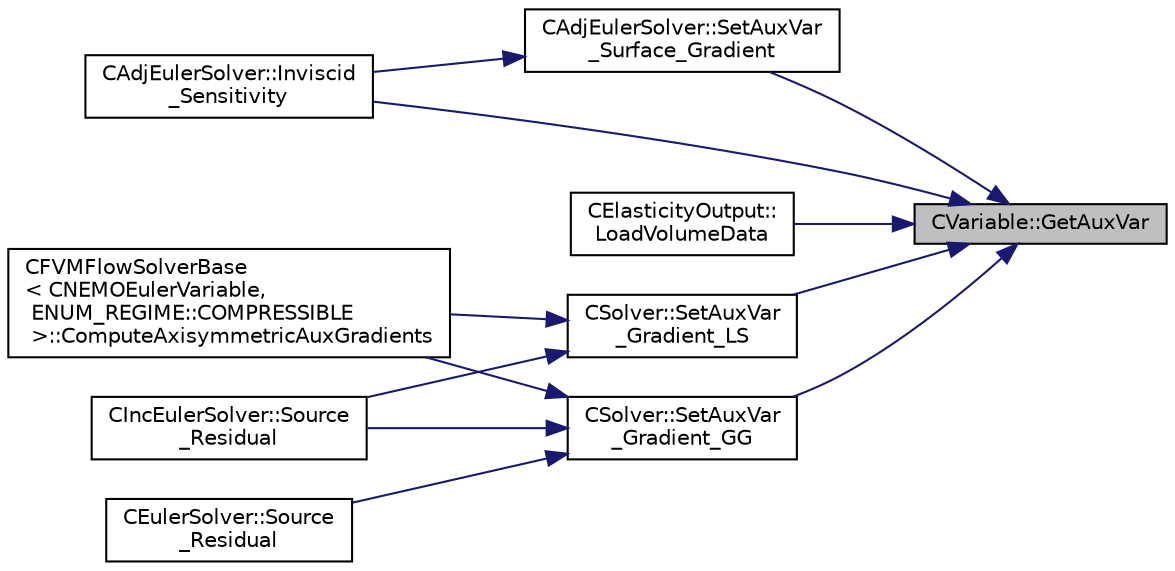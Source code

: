 digraph "CVariable::GetAuxVar"
{
 // LATEX_PDF_SIZE
  edge [fontname="Helvetica",fontsize="10",labelfontname="Helvetica",labelfontsize="10"];
  node [fontname="Helvetica",fontsize="10",shape=record];
  rankdir="RL";
  Node1 [label="CVariable::GetAuxVar",height=0.2,width=0.4,color="black", fillcolor="grey75", style="filled", fontcolor="black",tooltip="Get the entire Aux matrix of the problem."];
  Node1 -> Node2 [dir="back",color="midnightblue",fontsize="10",style="solid",fontname="Helvetica"];
  Node2 [label="CAdjEulerSolver::Inviscid\l_Sensitivity",height=0.2,width=0.4,color="black", fillcolor="white", style="filled",URL="$classCAdjEulerSolver.html#aa87a2220c946b47cb35c395c035f96e5",tooltip="Compute the inviscid sensitivity of the functional."];
  Node1 -> Node3 [dir="back",color="midnightblue",fontsize="10",style="solid",fontname="Helvetica"];
  Node3 [label="CElasticityOutput::\lLoadVolumeData",height=0.2,width=0.4,color="black", fillcolor="white", style="filled",URL="$classCElasticityOutput.html#ab828cb305a9dfee66765b1226b45edfc",tooltip="Set the values of the volume output fields for a point."];
  Node1 -> Node4 [dir="back",color="midnightblue",fontsize="10",style="solid",fontname="Helvetica"];
  Node4 [label="CSolver::SetAuxVar\l_Gradient_GG",height=0.2,width=0.4,color="black", fillcolor="white", style="filled",URL="$classCSolver.html#a9236bef5eff20a24377ff3b794556ff6",tooltip="Compute the Green-Gauss gradient of the auxiliary variable."];
  Node4 -> Node5 [dir="back",color="midnightblue",fontsize="10",style="solid",fontname="Helvetica"];
  Node5 [label="CFVMFlowSolverBase\l\< CNEMOEulerVariable,\l ENUM_REGIME::COMPRESSIBLE\l \>::ComputeAxisymmetricAuxGradients",height=0.2,width=0.4,color="black", fillcolor="white", style="filled",URL="$classCFVMFlowSolverBase.html#abf2b71342ca88b29bf8569f21f0c0ca3",tooltip="Computes and sets the required auxilliary vars (and gradients) for axisymmetric flow."];
  Node4 -> Node6 [dir="back",color="midnightblue",fontsize="10",style="solid",fontname="Helvetica"];
  Node6 [label="CIncEulerSolver::Source\l_Residual",height=0.2,width=0.4,color="black", fillcolor="white", style="filled",URL="$classCIncEulerSolver.html#a5f9ced3a85731749b16d6f1bac9460f6",tooltip="Source term integration."];
  Node4 -> Node7 [dir="back",color="midnightblue",fontsize="10",style="solid",fontname="Helvetica"];
  Node7 [label="CEulerSolver::Source\l_Residual",height=0.2,width=0.4,color="black", fillcolor="white", style="filled",URL="$classCEulerSolver.html#a3173ebda0dc28e9fc17ced219fc60e9a",tooltip="Source term integration."];
  Node1 -> Node8 [dir="back",color="midnightblue",fontsize="10",style="solid",fontname="Helvetica"];
  Node8 [label="CSolver::SetAuxVar\l_Gradient_LS",height=0.2,width=0.4,color="black", fillcolor="white", style="filled",URL="$classCSolver.html#a378f152756e56ae44b39923377670d89",tooltip="Compute the Least Squares gradient of the auxiliary variable."];
  Node8 -> Node5 [dir="back",color="midnightblue",fontsize="10",style="solid",fontname="Helvetica"];
  Node8 -> Node6 [dir="back",color="midnightblue",fontsize="10",style="solid",fontname="Helvetica"];
  Node1 -> Node9 [dir="back",color="midnightblue",fontsize="10",style="solid",fontname="Helvetica"];
  Node9 [label="CAdjEulerSolver::SetAuxVar\l_Surface_Gradient",height=0.2,width=0.4,color="black", fillcolor="white", style="filled",URL="$classCAdjEulerSolver.html#a0185a93d1d824f8fdb5b3a1a459078da",tooltip="Compute the Least Squares gradient of an auxiliar variable on the profile surface."];
  Node9 -> Node2 [dir="back",color="midnightblue",fontsize="10",style="solid",fontname="Helvetica"];
}
